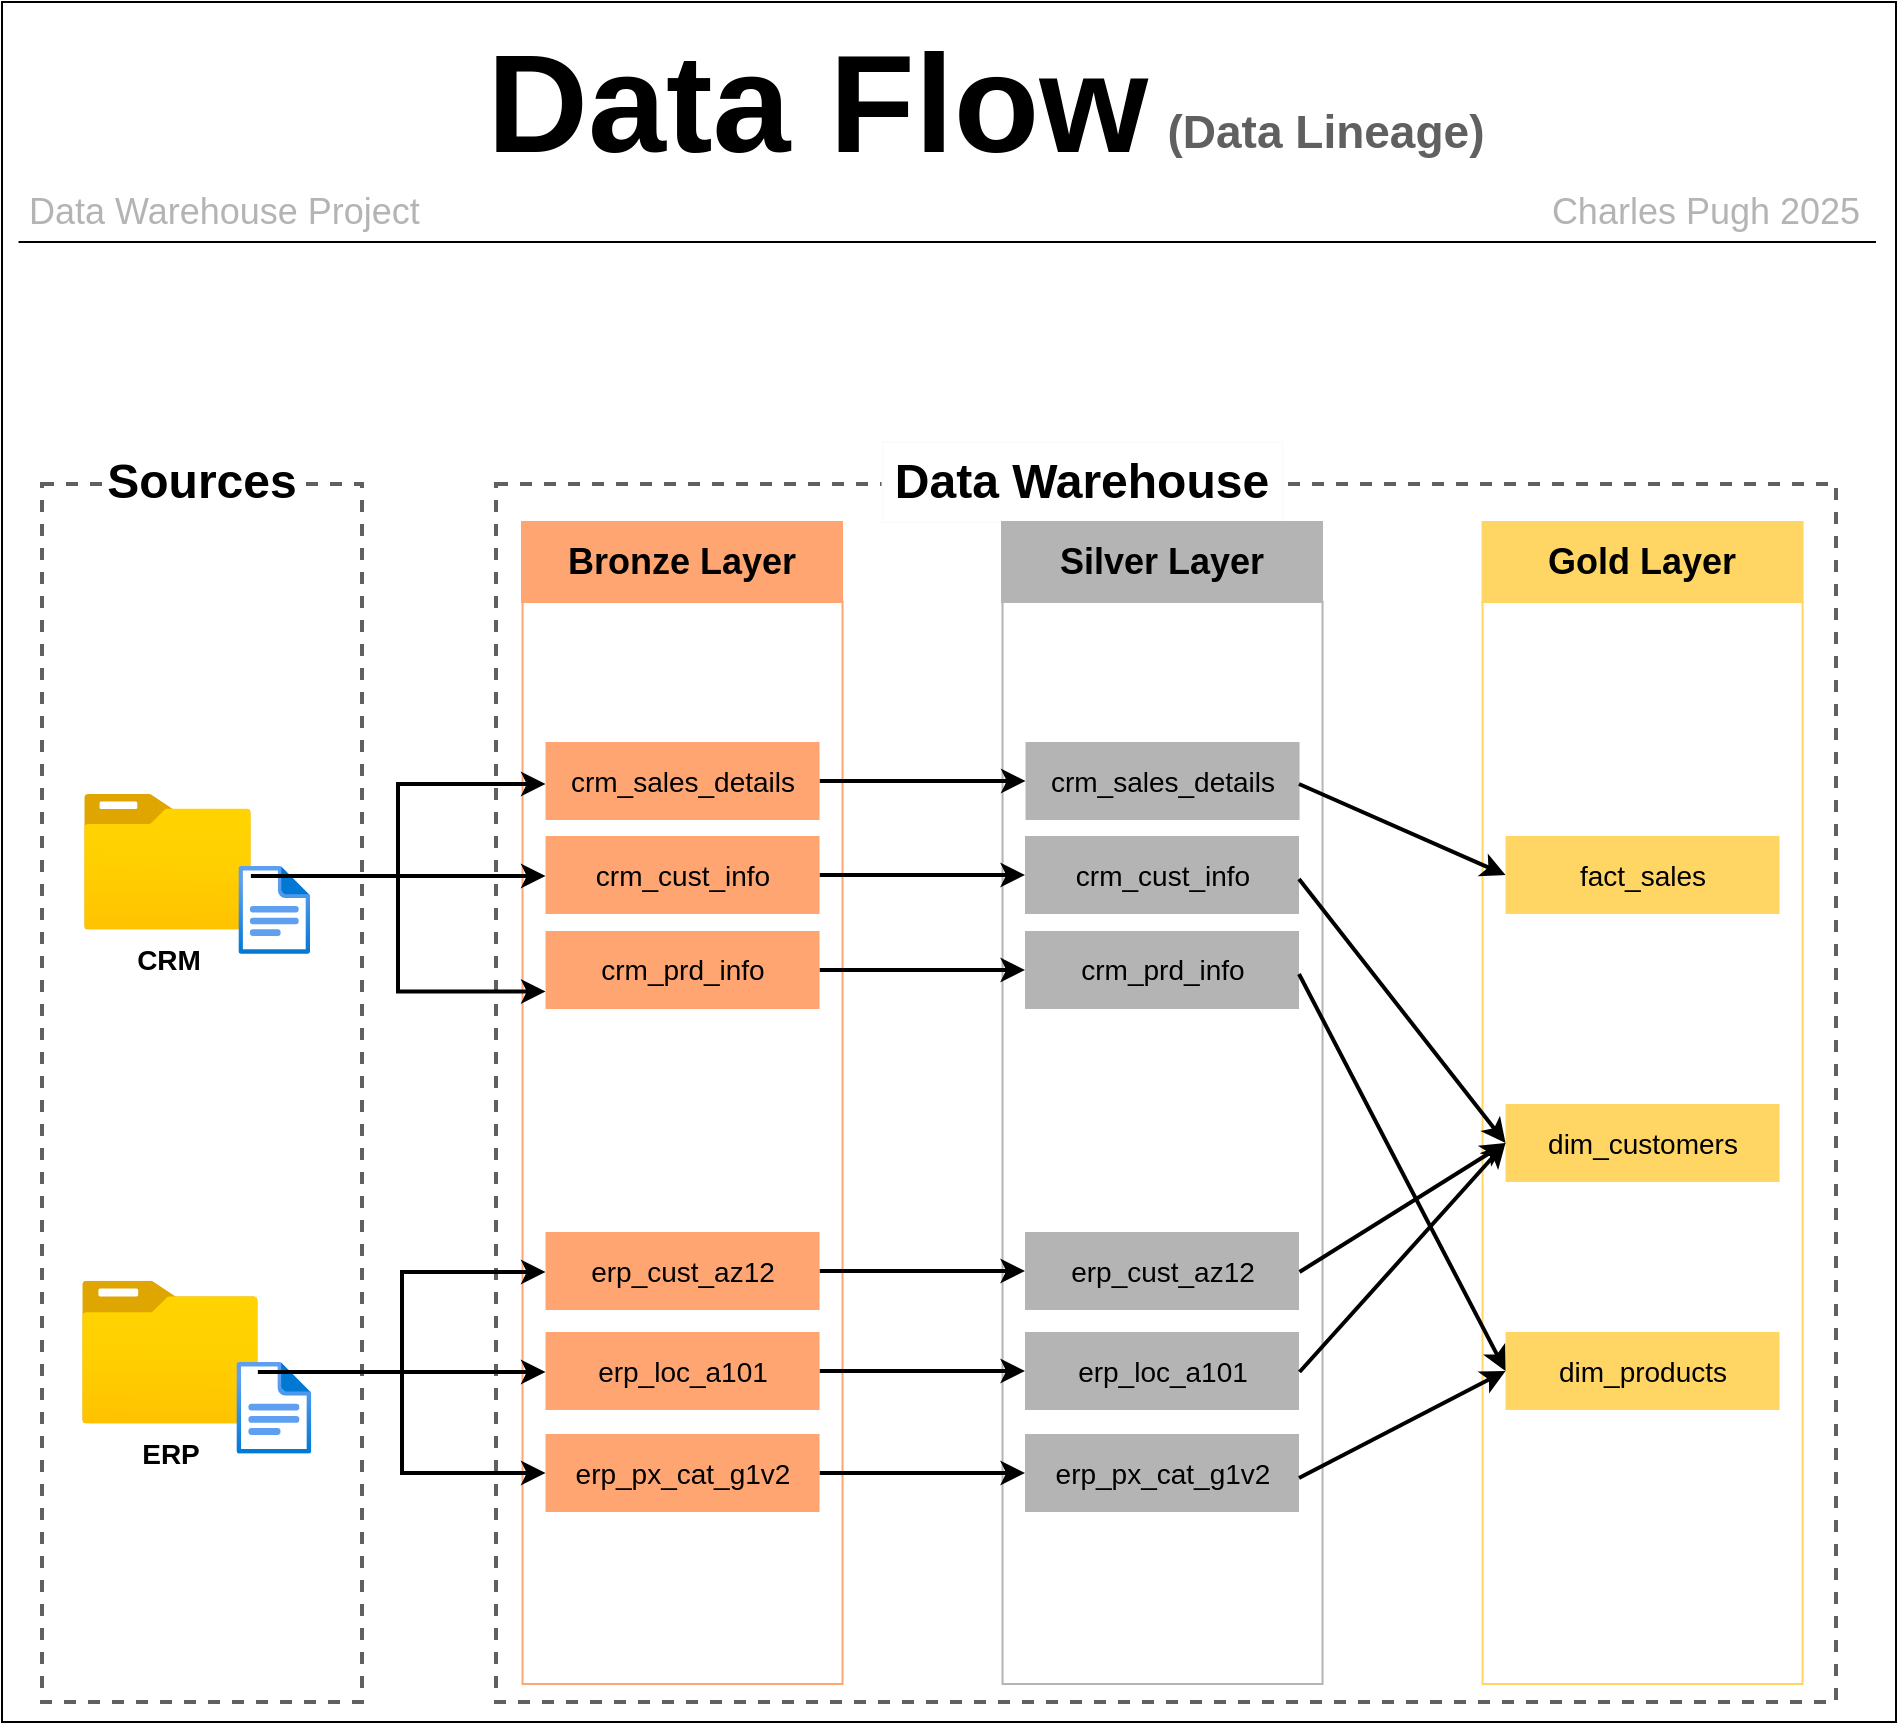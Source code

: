 <mxfile version="28.0.6">
  <diagram name="Page-1" id="NpeXiH6O-Gav8ROJRLpp">
    <mxGraphModel dx="1435" dy="849" grid="1" gridSize="10" guides="1" tooltips="1" connect="1" arrows="1" fold="1" page="1" pageScale="1" pageWidth="1100" pageHeight="850" math="0" shadow="0">
      <root>
        <mxCell id="0" />
        <mxCell id="1" parent="0" />
        <mxCell id="-DNp5nfZ291V3epCE0QK-20" value="" style="rounded=0;whiteSpace=wrap;html=1;fillColor=default;" vertex="1" parent="1">
          <mxGeometry x="3" width="947" height="860" as="geometry" />
        </mxCell>
        <mxCell id="ziV3n6eVbt5drU0zPqzG-4" value="" style="rounded=0;whiteSpace=wrap;html=1;fillColor=none;dashed=1;strokeColor=#606060;strokeWidth=2;" parent="1" vertex="1">
          <mxGeometry x="250" y="241" width="670" height="609" as="geometry" />
        </mxCell>
        <mxCell id="ziV3n6eVbt5drU0zPqzG-11" value="" style="rounded=0;whiteSpace=wrap;html=1;fillColor=none;strokeColor=#FFD564;strokeWidth=1;" parent="1" vertex="1">
          <mxGeometry x="743.27" y="300" width="160" height="541" as="geometry" />
        </mxCell>
        <mxCell id="ziV3n6eVbt5drU0zPqzG-12" value="" style="rounded=0;whiteSpace=wrap;html=1;fillColor=none;strokeColor=#FFA571;strokeWidth=1;" parent="1" vertex="1">
          <mxGeometry x="263.27" y="300" width="160" height="541" as="geometry" />
        </mxCell>
        <mxCell id="ziV3n6eVbt5drU0zPqzG-13" value="" style="rounded=0;whiteSpace=wrap;html=1;fillColor=none;strokeColor=#B4B4B4;strokeWidth=1;" parent="1" vertex="1">
          <mxGeometry x="503.27" y="300" width="160" height="541" as="geometry" />
        </mxCell>
        <mxCell id="ziV3n6eVbt5drU0zPqzG-1" value="&lt;font style=&quot;font-size: 70px;&quot;&gt;&lt;b style=&quot;&quot;&gt;Data Flow&amp;nbsp;&lt;/b&gt;&lt;/font&gt;" style="text;html=1;align=center;verticalAlign=middle;resizable=0;points=[];autosize=1;strokeColor=none;fillColor=none;" parent="1" vertex="1">
          <mxGeometry x="234.77" width="370" height="100" as="geometry" />
        </mxCell>
        <mxCell id="ziV3n6eVbt5drU0zPqzG-2" value="" style="rounded=0;whiteSpace=wrap;html=1;fillColor=none;dashed=1;strokeColor=#606060;strokeWidth=2;" parent="1" vertex="1">
          <mxGeometry x="23" y="241" width="160" height="609" as="geometry" />
        </mxCell>
        <mxCell id="ziV3n6eVbt5drU0zPqzG-25" value="ERP" style="group;fontStyle=1;fontSize=16;" parent="1" vertex="1" connectable="0">
          <mxGeometry x="43" y="639.38" width="120" height="90.25" as="geometry" />
        </mxCell>
        <mxCell id="ziV3n6eVbt5drU0zPqzG-22" value="&lt;b&gt;ERP&lt;/b&gt;" style="image;aspect=fixed;html=1;points=[];align=center;fontSize=14;image=img/lib/azure2/general/Folder_Blank.svg;" parent="ziV3n6eVbt5drU0zPqzG-25" vertex="1">
          <mxGeometry width="87.973" height="71.407" as="geometry" />
        </mxCell>
        <mxCell id="ziV3n6eVbt5drU0zPqzG-23" value="" style="image;aspect=fixed;html=1;points=[];align=center;fontSize=14;image=img/lib/azure2/general/File.svg;" parent="ziV3n6eVbt5drU0zPqzG-25" vertex="1">
          <mxGeometry x="77.227" y="40.437" width="37.421" height="46.105" as="geometry" />
        </mxCell>
        <mxCell id="ziV3n6eVbt5drU0zPqzG-35" value="" style="group" parent="1" vertex="1" connectable="0">
          <mxGeometry x="44.0" y="396" width="120" height="80" as="geometry" />
        </mxCell>
        <mxCell id="ziV3n6eVbt5drU0zPqzG-36" value="&lt;b&gt;CRM&lt;/b&gt;" style="image;aspect=fixed;html=1;points=[];align=center;fontSize=14;image=img/lib/azure2/general/Folder_Blank.svg;" parent="ziV3n6eVbt5drU0zPqzG-35" vertex="1">
          <mxGeometry width="83.486" height="67.765" as="geometry" />
        </mxCell>
        <mxCell id="ziV3n6eVbt5drU0zPqzG-37" value="" style="image;aspect=fixed;html=1;points=[];align=center;fontSize=14;image=img/lib/azure2/general/File.svg;" parent="ziV3n6eVbt5drU0zPqzG-35" vertex="1">
          <mxGeometry x="77.227" y="35.84" width="35.84" height="44.16" as="geometry" />
        </mxCell>
        <mxCell id="ziV3n6eVbt5drU0zPqzG-5" value="&lt;font style=&quot;font-size: 24px;&quot;&gt;&lt;b&gt;Data Warehouse&lt;/b&gt;&lt;/font&gt;" style="rounded=0;whiteSpace=wrap;html=1;strokeColor=light-dark(#fbfbfb, #ededed);fillColor=default;fillStyle=solid;" parent="1" vertex="1">
          <mxGeometry x="443.27" y="220" width="200.0" height="40" as="geometry" />
        </mxCell>
        <mxCell id="ziV3n6eVbt5drU0zPqzG-8" value="&lt;font style=&quot;font-size: 18px;&quot;&gt;&lt;b&gt;Gold Layer&lt;/b&gt;&lt;/font&gt;" style="rounded=0;whiteSpace=wrap;html=1;fillColor=#FFD564;strokeColor=light-dark(#FFD564,#FFD564);" parent="1" vertex="1">
          <mxGeometry x="743.27" y="260" width="160" height="40" as="geometry" />
        </mxCell>
        <mxCell id="ziV3n6eVbt5drU0zPqzG-9" value="&lt;font style=&quot;font-size: 18px;&quot;&gt;&lt;b style=&quot;&quot;&gt;Silver Layer&lt;/b&gt;&lt;/font&gt;" style="rounded=0;whiteSpace=wrap;html=1;fillColor=#B4B4B4;strokeColor=#B4B4B4;" parent="1" vertex="1">
          <mxGeometry x="503" y="260" width="160" height="40" as="geometry" />
        </mxCell>
        <mxCell id="ziV3n6eVbt5drU0zPqzG-10" value="&lt;font style=&quot;font-size: 18px;&quot;&gt;&lt;b style=&quot;&quot;&gt;Bronze Layer&lt;/b&gt;&lt;/font&gt;" style="rounded=0;whiteSpace=wrap;html=1;fillColor=#FFA571;strokeColor=#FFA571;" parent="1" vertex="1">
          <mxGeometry x="263" y="260" width="160" height="40" as="geometry" />
        </mxCell>
        <mxCell id="ziV3n6eVbt5drU0zPqzG-61" style="edgeStyle=orthogonalEdgeStyle;rounded=0;orthogonalLoop=1;jettySize=auto;html=1;exitX=0.5;exitY=1;exitDx=0;exitDy=0;fontSize=14;" parent="1" edge="1">
          <mxGeometry relative="1" as="geometry">
            <mxPoint x="343.27" y="723.5" as="sourcePoint" />
            <mxPoint x="343.27" y="723.5" as="targetPoint" />
          </mxGeometry>
        </mxCell>
        <mxCell id="ziV3n6eVbt5drU0zPqzG-118" value="&lt;span style=&quot;color: rgb(180, 180, 180); font-size: 18px;&quot;&gt;Charles Pugh&amp;nbsp;2025&lt;/span&gt;" style="text;html=1;align=center;verticalAlign=middle;whiteSpace=wrap;rounded=0;" parent="1" vertex="1">
          <mxGeometry x="770" y="90" width="170" height="30" as="geometry" />
        </mxCell>
        <mxCell id="ziV3n6eVbt5drU0zPqzG-119" value="&lt;span style=&quot;color: rgb(180, 180, 180); font-size: 18px;&quot;&gt;Data Warehouse Project&lt;span style=&quot;white-space: pre;&quot;&gt;&#x9;&lt;/span&gt;&lt;/span&gt;" style="text;html=1;align=center;verticalAlign=middle;whiteSpace=wrap;rounded=0;" parent="1" vertex="1">
          <mxGeometry x="13" y="90" width="207" height="30" as="geometry" />
        </mxCell>
        <mxCell id="ziV3n6eVbt5drU0zPqzG-123" value="" style="endArrow=none;html=1;rounded=0;" parent="1" edge="1">
          <mxGeometry width="50" height="50" relative="1" as="geometry">
            <mxPoint x="11.27" y="120" as="sourcePoint" />
            <mxPoint x="940" y="120" as="targetPoint" />
          </mxGeometry>
        </mxCell>
        <mxCell id="ziV3n6eVbt5drU0zPqzG-3" value="&lt;font style=&quot;font-size: 24px;&quot;&gt;&lt;b style=&quot;&quot;&gt;Sources&lt;/b&gt;&lt;/font&gt;" style="rounded=0;whiteSpace=wrap;html=1;strokeColor=none;fillColor=default;" parent="1" vertex="1">
          <mxGeometry x="53.27" y="220" width="100" height="40" as="geometry" />
        </mxCell>
        <mxCell id="-DNp5nfZ291V3epCE0QK-28" style="edgeStyle=orthogonalEdgeStyle;rounded=0;orthogonalLoop=1;jettySize=auto;html=1;strokeWidth=2;fontSize=14;" edge="1" parent="1" source="-DNp5nfZ291V3epCE0QK-1" target="-DNp5nfZ291V3epCE0QK-22">
          <mxGeometry relative="1" as="geometry" />
        </mxCell>
        <mxCell id="-DNp5nfZ291V3epCE0QK-1" value="crm_sales_details" style="rounded=0;whiteSpace=wrap;html=1;fillColor=#FFA571;strokeColor=none;fontSize=14;" vertex="1" parent="1">
          <mxGeometry x="274.77" y="370" width="137" height="39" as="geometry" />
        </mxCell>
        <mxCell id="-DNp5nfZ291V3epCE0QK-29" style="edgeStyle=orthogonalEdgeStyle;rounded=0;orthogonalLoop=1;jettySize=auto;html=1;strokeWidth=2;fontSize=14;" edge="1" parent="1" source="-DNp5nfZ291V3epCE0QK-2" target="-DNp5nfZ291V3epCE0QK-23">
          <mxGeometry relative="1" as="geometry" />
        </mxCell>
        <mxCell id="-DNp5nfZ291V3epCE0QK-2" value="crm_cust_info" style="rounded=0;whiteSpace=wrap;html=1;fillColor=#FFA571;strokeColor=none;fontSize=14;" vertex="1" parent="1">
          <mxGeometry x="274.77" y="417" width="137" height="39" as="geometry" />
        </mxCell>
        <mxCell id="-DNp5nfZ291V3epCE0QK-30" style="edgeStyle=orthogonalEdgeStyle;rounded=0;orthogonalLoop=1;jettySize=auto;html=1;strokeWidth=2;fontSize=14;" edge="1" parent="1" source="-DNp5nfZ291V3epCE0QK-3" target="-DNp5nfZ291V3epCE0QK-24">
          <mxGeometry relative="1" as="geometry" />
        </mxCell>
        <mxCell id="-DNp5nfZ291V3epCE0QK-3" value="crm_prd_info" style="rounded=0;whiteSpace=wrap;html=1;fillColor=#FFA571;strokeColor=none;fontSize=14;" vertex="1" parent="1">
          <mxGeometry x="274.77" y="464.5" width="137" height="39" as="geometry" />
        </mxCell>
        <mxCell id="-DNp5nfZ291V3epCE0QK-33" style="edgeStyle=orthogonalEdgeStyle;rounded=0;orthogonalLoop=1;jettySize=auto;html=1;entryX=0;entryY=0.5;entryDx=0;entryDy=0;strokeWidth=2;fontSize=14;" edge="1" parent="1" source="-DNp5nfZ291V3epCE0QK-5" target="-DNp5nfZ291V3epCE0QK-25">
          <mxGeometry relative="1" as="geometry" />
        </mxCell>
        <mxCell id="-DNp5nfZ291V3epCE0QK-5" value="erp_px_cat_g1v2" style="rounded=0;whiteSpace=wrap;html=1;fillColor=#FFA571;strokeColor=none;fontSize=14;" vertex="1" parent="1">
          <mxGeometry x="274.77" y="716" width="137" height="39" as="geometry" />
        </mxCell>
        <mxCell id="-DNp5nfZ291V3epCE0QK-32" style="edgeStyle=orthogonalEdgeStyle;rounded=0;orthogonalLoop=1;jettySize=auto;html=1;strokeWidth=2;fontSize=14;" edge="1" parent="1" source="-DNp5nfZ291V3epCE0QK-6" target="-DNp5nfZ291V3epCE0QK-26">
          <mxGeometry relative="1" as="geometry" />
        </mxCell>
        <mxCell id="-DNp5nfZ291V3epCE0QK-6" value="erp_loc_a101" style="rounded=0;whiteSpace=wrap;html=1;fillColor=#FFA571;strokeColor=none;fontSize=14;" vertex="1" parent="1">
          <mxGeometry x="274.77" y="665" width="137" height="39" as="geometry" />
        </mxCell>
        <mxCell id="-DNp5nfZ291V3epCE0QK-31" style="edgeStyle=orthogonalEdgeStyle;rounded=0;orthogonalLoop=1;jettySize=auto;html=1;strokeWidth=2;fontSize=14;" edge="1" parent="1" source="-DNp5nfZ291V3epCE0QK-7" target="-DNp5nfZ291V3epCE0QK-27">
          <mxGeometry relative="1" as="geometry" />
        </mxCell>
        <mxCell id="-DNp5nfZ291V3epCE0QK-7" value="erp_cust_az12" style="rounded=0;whiteSpace=wrap;html=1;fillColor=#FFA571;strokeColor=none;fontSize=14;" vertex="1" parent="1">
          <mxGeometry x="274.77" y="615" width="137" height="39" as="geometry" />
        </mxCell>
        <mxCell id="-DNp5nfZ291V3epCE0QK-13" style="edgeStyle=orthogonalEdgeStyle;rounded=0;orthogonalLoop=1;jettySize=auto;html=1;strokeWidth=2;" edge="1" parent="1" source="ziV3n6eVbt5drU0zPqzG-22" target="-DNp5nfZ291V3epCE0QK-6">
          <mxGeometry relative="1" as="geometry">
            <Array as="points">
              <mxPoint x="160" y="685" />
              <mxPoint x="160" y="685" />
            </Array>
          </mxGeometry>
        </mxCell>
        <mxCell id="-DNp5nfZ291V3epCE0QK-14" style="edgeStyle=orthogonalEdgeStyle;rounded=0;orthogonalLoop=1;jettySize=auto;html=1;strokeWidth=2;" edge="1" parent="1" source="ziV3n6eVbt5drU0zPqzG-22" target="-DNp5nfZ291V3epCE0QK-7">
          <mxGeometry relative="1" as="geometry">
            <Array as="points">
              <mxPoint x="203" y="685" />
              <mxPoint x="203" y="635" />
            </Array>
          </mxGeometry>
        </mxCell>
        <mxCell id="-DNp5nfZ291V3epCE0QK-15" style="edgeStyle=orthogonalEdgeStyle;rounded=0;orthogonalLoop=1;jettySize=auto;html=1;entryX=0;entryY=0.5;entryDx=0;entryDy=0;strokeWidth=2;" edge="1" parent="1" source="ziV3n6eVbt5drU0zPqzG-22" target="-DNp5nfZ291V3epCE0QK-5">
          <mxGeometry relative="1" as="geometry">
            <Array as="points">
              <mxPoint x="203" y="685" />
              <mxPoint x="203" y="736" />
            </Array>
          </mxGeometry>
        </mxCell>
        <mxCell id="-DNp5nfZ291V3epCE0QK-16" style="edgeStyle=orthogonalEdgeStyle;rounded=0;orthogonalLoop=1;jettySize=auto;html=1;strokeWidth=2;" edge="1" parent="1" source="ziV3n6eVbt5drU0zPqzG-36" target="-DNp5nfZ291V3epCE0QK-2">
          <mxGeometry relative="1" as="geometry">
            <Array as="points">
              <mxPoint x="230" y="437" />
              <mxPoint x="230" y="437" />
            </Array>
          </mxGeometry>
        </mxCell>
        <mxCell id="-DNp5nfZ291V3epCE0QK-17" style="edgeStyle=orthogonalEdgeStyle;rounded=0;orthogonalLoop=1;jettySize=auto;html=1;strokeWidth=2;" edge="1" parent="1">
          <mxGeometry relative="1" as="geometry">
            <mxPoint x="127.486" y="437" as="sourcePoint" />
            <mxPoint x="274.77" y="391" as="targetPoint" />
            <Array as="points">
              <mxPoint x="201" y="437" />
              <mxPoint x="201" y="391" />
            </Array>
          </mxGeometry>
        </mxCell>
        <mxCell id="-DNp5nfZ291V3epCE0QK-18" style="edgeStyle=orthogonalEdgeStyle;rounded=0;orthogonalLoop=1;jettySize=auto;html=1;entryX=0;entryY=0.75;entryDx=0;entryDy=0;strokeWidth=2;" edge="1" parent="1">
          <mxGeometry relative="1" as="geometry">
            <mxPoint x="127.486" y="437" as="sourcePoint" />
            <mxPoint x="274.77" y="494.75" as="targetPoint" />
            <Array as="points">
              <mxPoint x="201" y="437" />
              <mxPoint x="201" y="495" />
            </Array>
          </mxGeometry>
        </mxCell>
        <mxCell id="-DNp5nfZ291V3epCE0QK-19" value="&lt;b style=&quot;text-wrap-mode: nowrap;&quot;&gt;&lt;font style=&quot;font-size: 23px; color: rgb(96, 96, 96);&quot;&gt;(Data Lineage)&lt;/font&gt;&lt;/b&gt;" style="text;html=1;align=center;verticalAlign=middle;whiteSpace=wrap;rounded=0;" vertex="1" parent="1">
          <mxGeometry x="574.77" y="50" width="180" height="30" as="geometry" />
        </mxCell>
        <mxCell id="-DNp5nfZ291V3epCE0QK-22" value="crm_sales_details" style="rounded=0;whiteSpace=wrap;html=1;fillColor=#B4B4B4;strokeColor=none;fontSize=14;" vertex="1" parent="1">
          <mxGeometry x="514.77" y="370" width="137" height="39" as="geometry" />
        </mxCell>
        <mxCell id="-DNp5nfZ291V3epCE0QK-23" value="crm_cust_info" style="rounded=0;whiteSpace=wrap;html=1;fillColor=#B4B4B4;strokeColor=none;fontSize=14;" vertex="1" parent="1">
          <mxGeometry x="514.5" y="417" width="137" height="39" as="geometry" />
        </mxCell>
        <mxCell id="-DNp5nfZ291V3epCE0QK-24" value="crm_prd_info" style="rounded=0;whiteSpace=wrap;html=1;fillColor=#B4B4B4;strokeColor=none;fontSize=14;" vertex="1" parent="1">
          <mxGeometry x="514.5" y="464.5" width="137" height="39" as="geometry" />
        </mxCell>
        <mxCell id="-DNp5nfZ291V3epCE0QK-25" value="erp_px_cat_g1v2" style="rounded=0;whiteSpace=wrap;html=1;fillColor=#B4B4B4;strokeColor=none;fontSize=14;" vertex="1" parent="1">
          <mxGeometry x="514.5" y="716" width="137" height="39" as="geometry" />
        </mxCell>
        <mxCell id="-DNp5nfZ291V3epCE0QK-26" value="erp_loc_a101" style="rounded=0;whiteSpace=wrap;html=1;fillColor=#B4B4B4;strokeColor=none;fontSize=14;" vertex="1" parent="1">
          <mxGeometry x="514.5" y="665" width="137" height="39" as="geometry" />
        </mxCell>
        <mxCell id="-DNp5nfZ291V3epCE0QK-27" value="erp_cust_az12" style="rounded=0;whiteSpace=wrap;html=1;fillColor=#B4B4B4;strokeColor=none;fontSize=14;" vertex="1" parent="1">
          <mxGeometry x="514.5" y="615" width="137" height="39" as="geometry" />
        </mxCell>
        <mxCell id="-DNp5nfZ291V3epCE0QK-34" value="fact_sales" style="rounded=0;whiteSpace=wrap;html=1;fillColor=light-dark(#FFD564,#FFD564);strokeColor=none;fontSize=14;" vertex="1" parent="1">
          <mxGeometry x="754.77" y="417" width="137" height="39" as="geometry" />
        </mxCell>
        <mxCell id="-DNp5nfZ291V3epCE0QK-35" value="dim_customers" style="rounded=0;whiteSpace=wrap;html=1;fillColor=light-dark(#FFD564,#FFD564);strokeColor=none;fontSize=14;" vertex="1" parent="1">
          <mxGeometry x="754.77" y="551" width="137" height="39" as="geometry" />
        </mxCell>
        <mxCell id="-DNp5nfZ291V3epCE0QK-36" value="dim_products" style="rounded=0;whiteSpace=wrap;html=1;fillColor=light-dark(#FFD564,#FFD564);strokeColor=none;fontSize=14;" vertex="1" parent="1">
          <mxGeometry x="754.77" y="665" width="137" height="39" as="geometry" />
        </mxCell>
        <mxCell id="-DNp5nfZ291V3epCE0QK-41" value="" style="endArrow=classic;html=1;rounded=0;strokeWidth=2;entryX=0;entryY=0.5;entryDx=0;entryDy=0;" edge="1" parent="1" target="-DNp5nfZ291V3epCE0QK-34">
          <mxGeometry width="50" height="50" relative="1" as="geometry">
            <mxPoint x="651.5" y="391" as="sourcePoint" />
            <mxPoint x="721.5" y="456" as="targetPoint" />
          </mxGeometry>
        </mxCell>
        <mxCell id="-DNp5nfZ291V3epCE0QK-42" value="" style="endArrow=classic;html=1;rounded=0;strokeWidth=2;entryX=0;entryY=0.5;entryDx=0;entryDy=0;" edge="1" parent="1" target="-DNp5nfZ291V3epCE0QK-35">
          <mxGeometry width="50" height="50" relative="1" as="geometry">
            <mxPoint x="651.77" y="635" as="sourcePoint" />
            <mxPoint x="731.77" y="590" as="targetPoint" />
          </mxGeometry>
        </mxCell>
        <mxCell id="-DNp5nfZ291V3epCE0QK-43" value="" style="endArrow=classic;html=1;rounded=0;strokeWidth=2;entryX=0;entryY=0.5;entryDx=0;entryDy=0;" edge="1" parent="1" target="-DNp5nfZ291V3epCE0QK-36">
          <mxGeometry width="50" height="50" relative="1" as="geometry">
            <mxPoint x="651.5" y="738" as="sourcePoint" />
            <mxPoint x="731.5" y="713" as="targetPoint" />
          </mxGeometry>
        </mxCell>
        <mxCell id="-DNp5nfZ291V3epCE0QK-44" value="" style="endArrow=classic;html=1;rounded=0;strokeWidth=2;entryX=0;entryY=0.5;entryDx=0;entryDy=0;" edge="1" parent="1" target="-DNp5nfZ291V3epCE0QK-35">
          <mxGeometry width="50" height="50" relative="1" as="geometry">
            <mxPoint x="651.77" y="685" as="sourcePoint" />
            <mxPoint x="721.77" y="615" as="targetPoint" />
          </mxGeometry>
        </mxCell>
        <mxCell id="-DNp5nfZ291V3epCE0QK-45" value="" style="endArrow=classic;html=1;rounded=0;strokeWidth=2;entryX=0;entryY=0.5;entryDx=0;entryDy=0;" edge="1" parent="1" target="-DNp5nfZ291V3epCE0QK-36">
          <mxGeometry width="50" height="50" relative="1" as="geometry">
            <mxPoint x="651.5" y="486" as="sourcePoint" />
            <mxPoint x="721.5" y="551" as="targetPoint" />
          </mxGeometry>
        </mxCell>
        <mxCell id="-DNp5nfZ291V3epCE0QK-46" value="" style="endArrow=classic;html=1;rounded=0;strokeWidth=2;entryX=0;entryY=0.5;entryDx=0;entryDy=0;" edge="1" parent="1" target="-DNp5nfZ291V3epCE0QK-35">
          <mxGeometry width="50" height="50" relative="1" as="geometry">
            <mxPoint x="651.5" y="438.5" as="sourcePoint" />
            <mxPoint x="721.5" y="503.5" as="targetPoint" />
          </mxGeometry>
        </mxCell>
      </root>
    </mxGraphModel>
  </diagram>
</mxfile>
